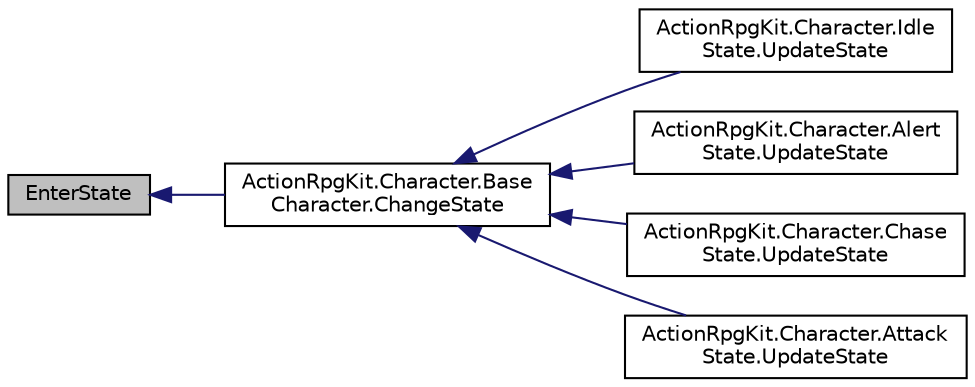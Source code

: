 digraph "EnterState"
{
 // INTERACTIVE_SVG=YES
  edge [fontname="Helvetica",fontsize="10",labelfontname="Helvetica",labelfontsize="10"];
  node [fontname="Helvetica",fontsize="10",shape=record];
  rankdir="LR";
  Node1 [label="EnterState",height=0.2,width=0.4,color="black", fillcolor="grey75", style="filled", fontcolor="black"];
  Node1 -> Node2 [dir="back",color="midnightblue",fontsize="10",style="solid",fontname="Helvetica"];
  Node2 [label="ActionRpgKit.Character.Base\lCharacter.ChangeState",height=0.2,width=0.4,color="black", fillcolor="white", style="filled",URL="$d9/d5c/class_action_rpg_kit_1_1_character_1_1_base_character.xhtml#ad3af8a0034cb6abc219f9d28a78615a0",tooltip="Change the State to the given State if the given State differs from the current State."];
  Node2 -> Node3 [dir="back",color="midnightblue",fontsize="10",style="solid",fontname="Helvetica"];
  Node3 [label="ActionRpgKit.Character.Idle\lState.UpdateState",height=0.2,width=0.4,color="black", fillcolor="white", style="filled",URL="$da/d80/class_action_rpg_kit_1_1_character_1_1_idle_state.xhtml#a43375ef23c333f5029d57863cf436257",tooltip="Called to perform the interal calculation of the IState."];
  Node2 -> Node4 [dir="back",color="midnightblue",fontsize="10",style="solid",fontname="Helvetica"];
  Node4 [label="ActionRpgKit.Character.Alert\lState.UpdateState",height=0.2,width=0.4,color="black", fillcolor="white", style="filled",URL="$df/d02/class_action_rpg_kit_1_1_character_1_1_alert_state.xhtml#a43375ef23c333f5029d57863cf436257",tooltip="Called to perform the interal calculation of the IState."];
  Node2 -> Node5 [dir="back",color="midnightblue",fontsize="10",style="solid",fontname="Helvetica"];
  Node5 [label="ActionRpgKit.Character.Chase\lState.UpdateState",height=0.2,width=0.4,color="black", fillcolor="white", style="filled",URL="$d7/d11/class_action_rpg_kit_1_1_character_1_1_chase_state.xhtml#a43375ef23c333f5029d57863cf436257",tooltip="Called to perform the interal calculation of the IState."];
  Node2 -> Node6 [dir="back",color="midnightblue",fontsize="10",style="solid",fontname="Helvetica"];
  Node6 [label="ActionRpgKit.Character.Attack\lState.UpdateState",height=0.2,width=0.4,color="black", fillcolor="white", style="filled",URL="$d4/d2e/class_action_rpg_kit_1_1_character_1_1_attack_state.xhtml#a43375ef23c333f5029d57863cf436257",tooltip="Called to perform the interal calculation of the IState."];
}

